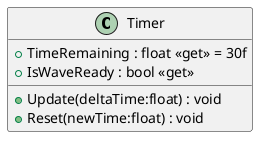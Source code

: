 @startuml
class Timer {
    + TimeRemaining : float <<get>> = 30f
    + IsWaveReady : bool <<get>>
    + Update(deltaTime:float) : void
    + Reset(newTime:float) : void
}
@enduml
